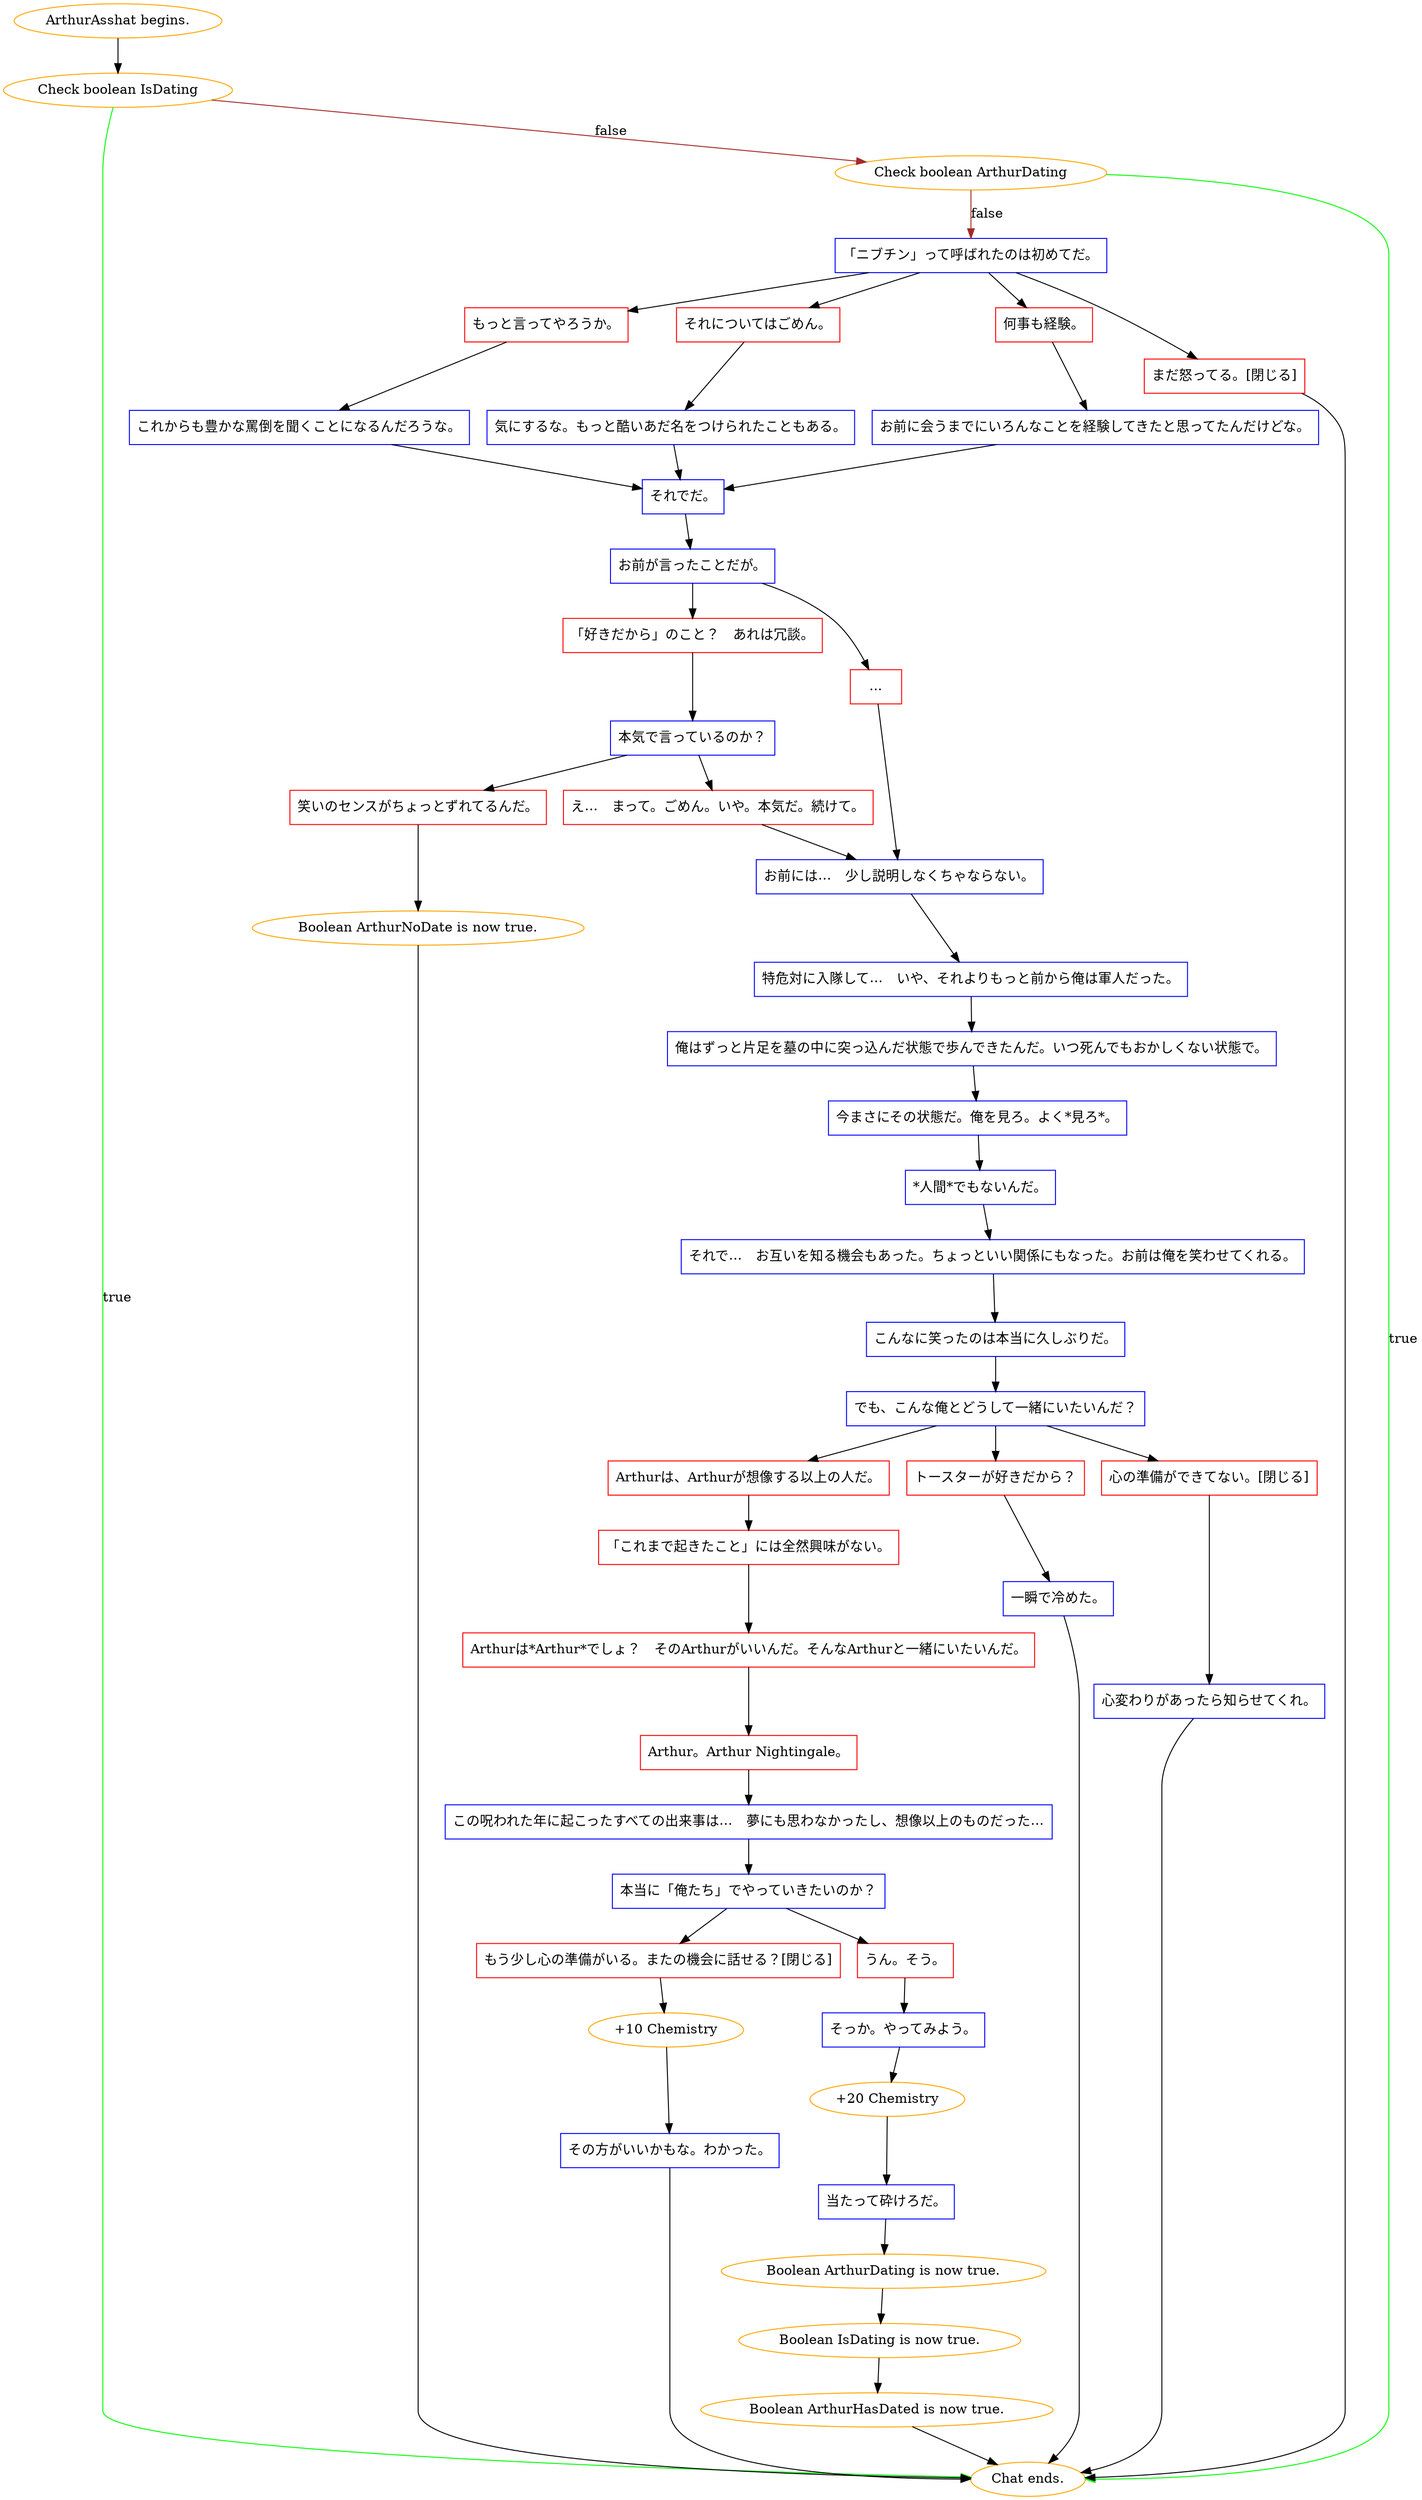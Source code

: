digraph {
	"ArthurAsshat begins." [color=orange];
		"ArthurAsshat begins." -> j3976318622;
	j3976318622 [label="Check boolean IsDating",color=orange];
		j3976318622 -> "Chat ends." [label=true,color=green];
		j3976318622 -> j2438523578 [label=false,color=brown];
	"Chat ends." [color=orange];
	j2438523578 [label="Check boolean ArthurDating",color=orange];
		j2438523578 -> "Chat ends." [label=true,color=green];
		j2438523578 -> j572353904 [label=false,color=brown];
	j572353904 [label="「ニブチン」って呼ばれたのは初めてだ。",shape=box,color=blue];
		j572353904 -> j309408599;
		j572353904 -> j1456273485;
		j572353904 -> j192948618;
		j572353904 -> j2389828501;
	j309408599 [label="もっと言ってやろうか。",shape=box,color=red];
		j309408599 -> j502025839;
	j1456273485 [label="何事も経験。",shape=box,color=red];
		j1456273485 -> j1549257931;
	j192948618 [label="それについてはごめん。",shape=box,color=red];
		j192948618 -> j3853030820;
	j2389828501 [label="まだ怒ってる。[閉じる]",shape=box,color=red];
		j2389828501 -> "Chat ends.";
	j502025839 [label="これからも豊かな罵倒を聞くことになるんだろうな。",shape=box,color=blue];
		j502025839 -> j2328232538;
	j1549257931 [label="お前に会うまでにいろんなことを経験してきたと思ってたんだけどな。",shape=box,color=blue];
		j1549257931 -> j2328232538;
	j3853030820 [label="気にするな。もっと酷いあだ名をつけられたこともある。",shape=box,color=blue];
		j3853030820 -> j2328232538;
	j2328232538 [label="それでだ。",shape=box,color=blue];
		j2328232538 -> j3715226845;
	j3715226845 [label="お前が言ったことだが。",shape=box,color=blue];
		j3715226845 -> j1842777351;
		j3715226845 -> j963519915;
	j1842777351 [label="「好きだから」のこと？　あれは冗談。",shape=box,color=red];
		j1842777351 -> j1121003107;
	j963519915 [label="...",shape=box,color=red];
		j963519915 -> j2726677560;
	j1121003107 [label="本気で言っているのか？",shape=box,color=blue];
		j1121003107 -> j3351771332;
		j1121003107 -> j695022497;
	j2726677560 [label="お前には…　少し説明しなくちゃならない。",shape=box,color=blue];
		j2726677560 -> j2299546478;
	j3351771332 [label="え…　まって。ごめん。いや。本気だ。続けて。",shape=box,color=red];
		j3351771332 -> j2726677560;
	j695022497 [label="笑いのセンスがちょっとずれてるんだ。",shape=box,color=red];
		j695022497 -> j2533691464;
	j2299546478 [label="特危対に入隊して…　いや、それよりもっと前から俺は軍人だった。",shape=box,color=blue];
		j2299546478 -> j1863493372;
	j2533691464 [label="Boolean ArthurNoDate is now true.",color=orange];
		j2533691464 -> "Chat ends.";
	j1863493372 [label="俺はずっと片足を墓の中に突っ込んだ状態で歩んできたんだ。いつ死んでもおかしくない状態で。",shape=box,color=blue];
		j1863493372 -> j414377443;
	j414377443 [label="今まさにその状態だ。俺を見ろ。よく*見ろ*。",shape=box,color=blue];
		j414377443 -> j553024385;
	j553024385 [label="*人間*でもないんだ。",shape=box,color=blue];
		j553024385 -> j1242242073;
	j1242242073 [label="それで…　お互いを知る機会もあった。ちょっといい関係にもなった。お前は俺を笑わせてくれる。",shape=box,color=blue];
		j1242242073 -> j3173409309;
	j3173409309 [label="こんなに笑ったのは本当に久しぶりだ。",shape=box,color=blue];
		j3173409309 -> j4228861531;
	j4228861531 [label="でも、こんな俺とどうして一緒にいたいんだ？",shape=box,color=blue];
		j4228861531 -> j2274023815;
		j4228861531 -> j1773257083;
		j4228861531 -> j548228742;
	j2274023815 [label="Arthurは、Arthurが想像する以上の人だ。",shape=box,color=red];
		j2274023815 -> j1075023065;
	j1773257083 [label="トースターが好きだから？",shape=box,color=red];
		j1773257083 -> j1704559674;
	j548228742 [label="心の準備ができてない。[閉じる]",shape=box,color=red];
		j548228742 -> j2205436719;
	j1075023065 [label="「これまで起きたこと」には全然興味がない。",shape=box,color=red];
		j1075023065 -> j2014138845;
	j1704559674 [label="一瞬で冷めた。",shape=box,color=blue];
		j1704559674 -> "Chat ends.";
	j2205436719 [label="心変わりがあったら知らせてくれ。",shape=box,color=blue];
		j2205436719 -> "Chat ends.";
	j2014138845 [label="Arthurは*Arthur*でしょ？　そのArthurがいいんだ。そんなArthurと一緒にいたいんだ。",shape=box,color=red];
		j2014138845 -> j2695780928;
	j2695780928 [label="Arthur。Arthur Nightingale。",shape=box,color=red];
		j2695780928 -> j3498721928;
	j3498721928 [label="この呪われた年に起こったすべての出来事は…　夢にも思わなかったし、想像以上のものだった…",shape=box,color=blue];
		j3498721928 -> j3733974742;
	j3733974742 [label="本当に「俺たち」でやっていきたいのか？",shape=box,color=blue];
		j3733974742 -> j2715015434;
		j3733974742 -> j1017239648;
	j2715015434 [label="うん。そう。",shape=box,color=red];
		j2715015434 -> j1105042973;
	j1017239648 [label="もう少し心の準備がいる。またの機会に話せる？[閉じる]",shape=box,color=red];
		j1017239648 -> j3533743004;
	j1105042973 [label="そっか。やってみよう。",shape=box,color=blue];
		j1105042973 -> j805641321;
	j3533743004 [label="+10 Chemistry",color=orange];
		j3533743004 -> j613716029;
	j805641321 [label="+20 Chemistry",color=orange];
		j805641321 -> j2600661762;
	j613716029 [label="その方がいいかもな。わかった。",shape=box,color=blue];
		j613716029 -> "Chat ends.";
	j2600661762 [label="当たって砕けろだ。",shape=box,color=blue];
		j2600661762 -> j3371696257;
	j3371696257 [label="Boolean ArthurDating is now true.",color=orange];
		j3371696257 -> j3139269659;
	j3139269659 [label="Boolean IsDating is now true.",color=orange];
		j3139269659 -> j3103123730;
	j3103123730 [label="Boolean ArthurHasDated is now true.",color=orange];
		j3103123730 -> "Chat ends.";
}
